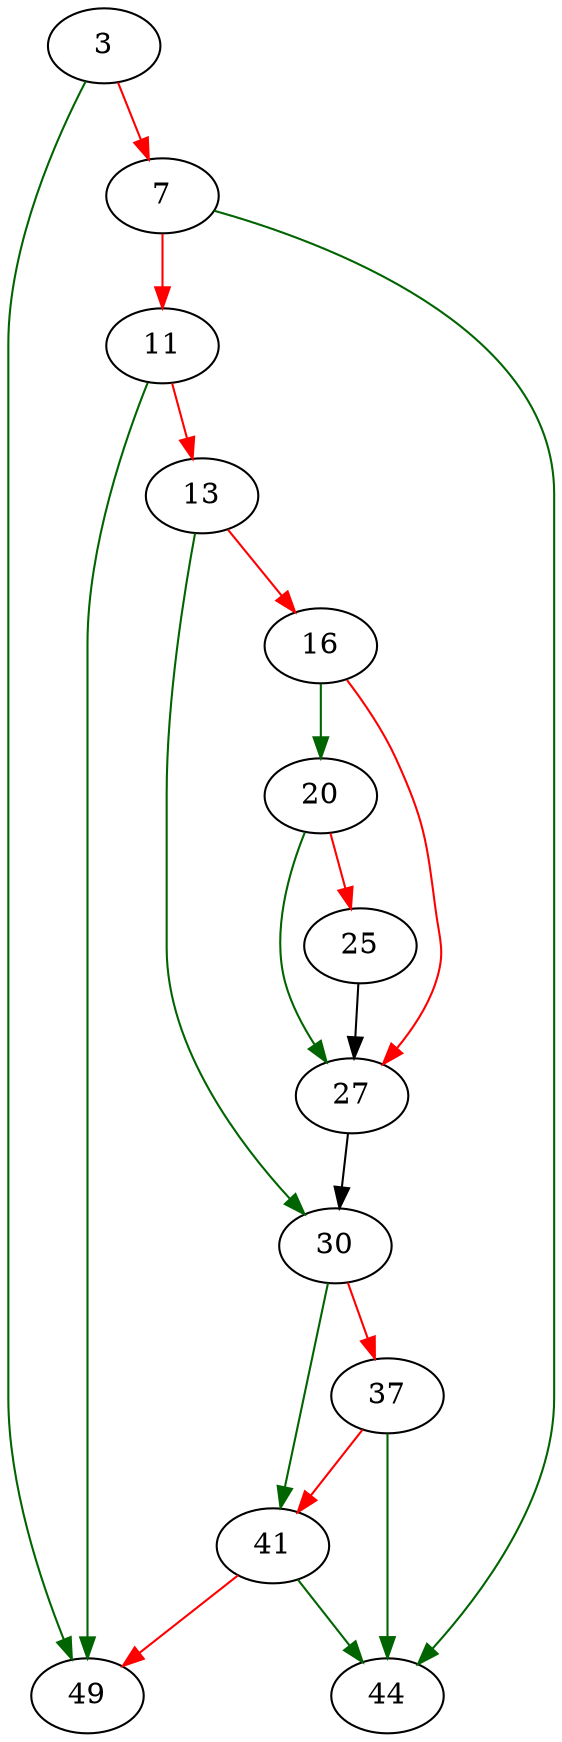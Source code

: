 strict digraph "set_fd_flags" {
	// Node definitions.
	3 [entry=true];
	49;
	7;
	44;
	11;
	13;
	30;
	16;
	20;
	27;
	25;
	41;
	37;

	// Edge definitions.
	3 -> 49 [
		color=darkgreen
		cond=true
	];
	3 -> 7 [
		color=red
		cond=false
	];
	7 -> 44 [
		color=darkgreen
		cond=true
	];
	7 -> 11 [
		color=red
		cond=false
	];
	11 -> 49 [
		color=darkgreen
		cond=true
	];
	11 -> 13 [
		color=red
		cond=false
	];
	13 -> 30 [
		color=darkgreen
		cond=true
	];
	13 -> 16 [
		color=red
		cond=false
	];
	30 -> 41 [
		color=darkgreen
		cond=true
	];
	30 -> 37 [
		color=red
		cond=false
	];
	16 -> 20 [
		color=darkgreen
		cond=true
	];
	16 -> 27 [
		color=red
		cond=false
	];
	20 -> 27 [
		color=darkgreen
		cond=true
	];
	20 -> 25 [
		color=red
		cond=false
	];
	27 -> 30;
	25 -> 27;
	41 -> 49 [
		color=red
		cond=false
	];
	41 -> 44 [
		color=darkgreen
		cond=true
	];
	37 -> 44 [
		color=darkgreen
		cond=true
	];
	37 -> 41 [
		color=red
		cond=false
	];
}